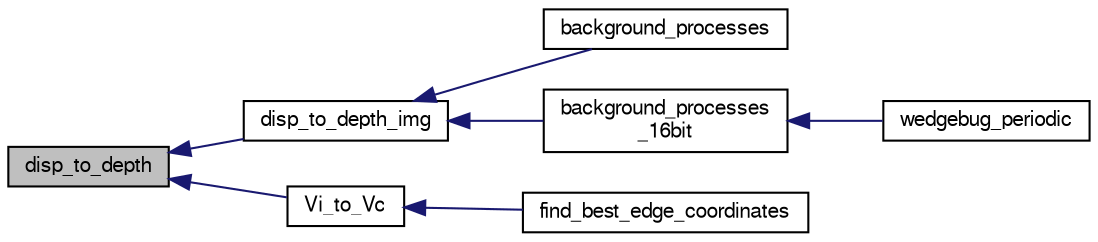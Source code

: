 digraph "disp_to_depth"
{
  edge [fontname="FreeSans",fontsize="10",labelfontname="FreeSans",labelfontsize="10"];
  node [fontname="FreeSans",fontsize="10",shape=record];
  rankdir="LR";
  Node1 [label="disp_to_depth",height=0.2,width=0.4,color="black", fillcolor="grey75", style="filled", fontcolor="black"];
  Node1 -> Node2 [dir="back",color="midnightblue",fontsize="10",style="solid",fontname="FreeSans"];
  Node2 [label="disp_to_depth_img",height=0.2,width=0.4,color="black", fillcolor="white", style="filled",URL="$wedgebug_8c.html#a23019a70364cd05785a67c405170012a"];
  Node2 -> Node3 [dir="back",color="midnightblue",fontsize="10",style="solid",fontname="FreeSans"];
  Node3 [label="background_processes",height=0.2,width=0.4,color="black", fillcolor="white", style="filled",URL="$wedgebug_8c.html#a37483dcff9c407f382e82b9e0a0a4729"];
  Node2 -> Node4 [dir="back",color="midnightblue",fontsize="10",style="solid",fontname="FreeSans"];
  Node4 [label="background_processes\l_16bit",height=0.2,width=0.4,color="black", fillcolor="white", style="filled",URL="$wedgebug_8c.html#a9a5954363d7056e77bafd4e67866c47c"];
  Node4 -> Node5 [dir="back",color="midnightblue",fontsize="10",style="solid",fontname="FreeSans"];
  Node5 [label="wedgebug_periodic",height=0.2,width=0.4,color="black", fillcolor="white", style="filled",URL="$wedgebug_8h.html#ae7b75121d704ad8c922be906a906495f"];
  Node1 -> Node6 [dir="back",color="midnightblue",fontsize="10",style="solid",fontname="FreeSans"];
  Node6 [label="Vi_to_Vc",height=0.2,width=0.4,color="black", fillcolor="white", style="filled",URL="$wedgebug_8c.html#ac7c2c891e92f2c56154a790ebbdceac0"];
  Node6 -> Node7 [dir="back",color="midnightblue",fontsize="10",style="solid",fontname="FreeSans"];
  Node7 [label="find_best_edge_coordinates",height=0.2,width=0.4,color="black", fillcolor="white", style="filled",URL="$wedgebug_8c.html#ae8fa3dcd156072863327eb84624e7a61"];
}
